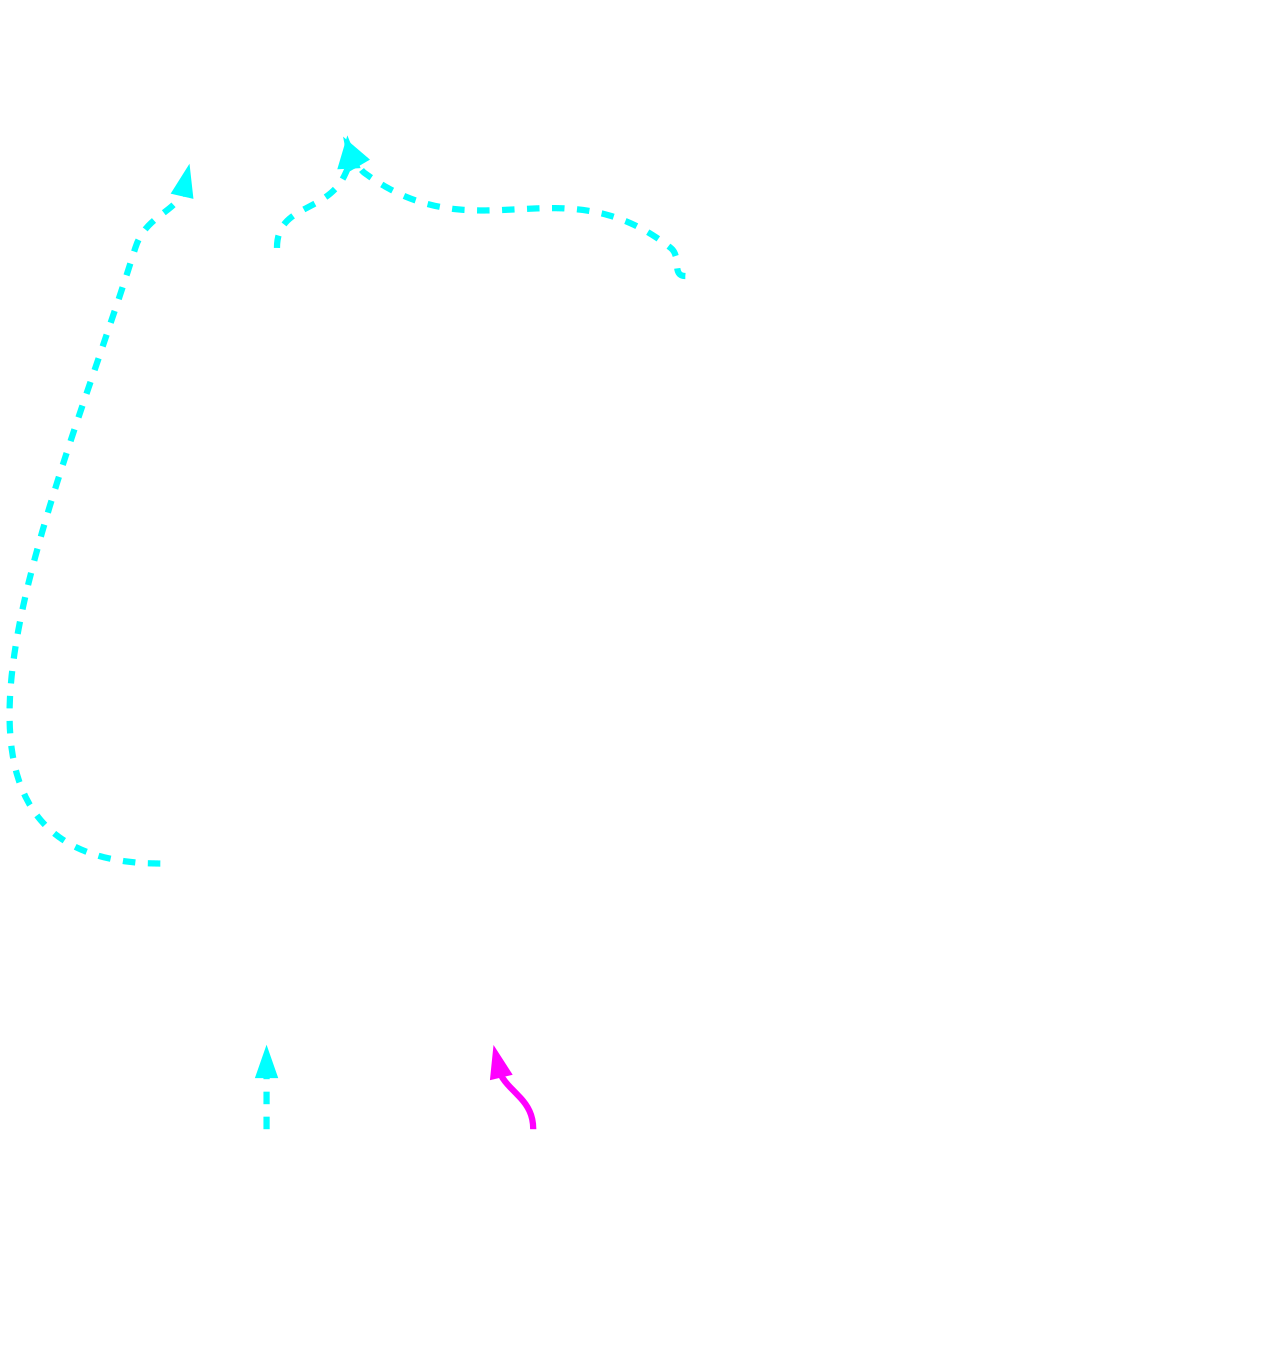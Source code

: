 digraph "isel input for foo:" {
	rankdir="BT";
	bgcolor="transparent";

	Node0x36a34b0 [shape=record,shape=Mrecord,label="{EntryToken [ID=0]|0x36a34b0|{<d0>ch}}", penwidth=3,color="white",fontname="Calibri",fontsize=16,fontcolor="white"];
	Node0x36c8cd0 [shape=record,shape=Mrecord,label="{Register %vreg0 [ID=1]|0x36c8cd0|{<d0>i32}}", penwidth=3,color="white",fontname="Calibri",fontsize=16,fontcolor="white"];
	Node0x36c8ee0 [shape=record,shape=Mrecord,label="{Register %vreg1 [ID=2]|0x36c8ee0|{<d0>i32}}", penwidth=3,color="white",fontname="Calibri",fontsize=16,fontcolor="white"];
	Node0x36c91f8 [shape=record,shape=Mrecord,label="{Register %R0 [ID=3]|0x36c91f8|{<d0>i32}}", penwidth=3,color="white",fontname="Calibri",fontsize=16,fontcolor="white"];
	Node0x36c8dd8 [shape=record,shape=Mrecord,label="{{<s0>0|<s1>1}|CopyFromReg [ORD=1] [ID=4]|0x36c8dd8|{<d0>i32|<d1>ch}}", penwidth=3,color="white",fontname="Calibri",fontsize=16,fontcolor="white"];
	Node0x36c8dd8:s0 -> Node0x36a34b0:d0[style=dashed, penwidth=3,color="cyan",fontname="Calibri",fontsize=16,fontcolor="white"];
	Node0x36c8dd8:s1 -> Node0x36c8cd0:d0[style=dashed, penwidth=3,color="white",fontname="Calibri",fontsize=16,fontcolor="white"];
	Node0x36c8fe8 [shape=record,shape=Mrecord,label="{{<s0>0|<s1>1}|CopyFromReg [ORD=1] [ID=5]|0x36c8fe8|{<d0>i32|<d1>ch}}", penwidth=3,color="white",fontname="Calibri",fontsize=16,fontcolor="white"];
	Node0x36c8fe8:s0 -> Node0x36a34b0:d0[style=dashed, penwidth=3,color="cyan",fontname="Calibri",fontsize=16,fontcolor="white"];
	Node0x36c8fe8:s1 -> Node0x36c8ee0:d0[style=dashed, penwidth=3,color="white",fontname="Calibri",fontsize=16,fontcolor="white"];
	Node0x36c90f0 [shape=record,shape=Mrecord,label="{{<s0>0|<s1>1}|add [ORD=2] [ID=6]|0x36c90f0|{<d0>i32}}", penwidth=3,color="white",fontname="Calibri",fontsize=16,fontcolor="white"];
	Node0x36c90f0:s0 -> Node0x36c8dd8:d0[style=dashed, penwidth=3,color="white",fontname="Calibri",fontsize=16,fontcolor="white"];
	Node0x36c90f0:s1 -> Node0x36c8fe8:d0[style=dashed, penwidth=3,color="white",fontname="Calibri",fontsize=16,fontcolor="white"];
	Node0x36c9300 [shape=record,shape=Mrecord,label="{{<s0>0|<s1>2|<s2>1}|CopyToReg [ORD=3] [ID=7]|0x36c9300|{<d0>ch|<d1>glue}}", penwidth=3,color="white",fontname="Calibri",fontsize=16,fontcolor="white"];
	Node0x36c9300:s0 -> Node0x36a34b0:d0[style=dashed, penwidth=3,color="cyan",fontname="Calibri",fontsize=16,fontcolor="white"];
	Node0x36c9300:s2 -> Node0x36c91f8:d0[style=dashed, penwidth=3,color="white",fontname="Calibri",fontsize=16,fontcolor="white"];
	Node0x36c9300:s1 -> Node0x36c90f0:d0[style=dashed, penwidth=3,color="white",fontname="Calibri",fontsize=16,fontcolor="white"];
	Node0x36c9408 [shape=record,shape=Mrecord,label="{{<s0>0|<s1>1|<s2>2}|RetFlag [ORD=3] [ID=8]|0x36c9408|{<d0>ch}}", penwidth=3,color="white",fontname="Calibri",fontsize=16,fontcolor="white"];
	Node0x36c9408:s0 -> Node0x36c9300:d0[style=dashed, penwidth=3,color="cyan",fontname="Calibri",fontsize=16,fontcolor="white"];
	Node0x36c9408:s1 -> Node0x36c91f8:d0[style=dashed, penwidth=3,color="white",fontname="Calibri",fontsize=16,fontcolor="white"];
	Node0x36c9408:s2 -> Node0x36c9300:d1[style=bold, penwidth=3,color="magenta",fontname="Calibri",fontsize=16,fontcolor="white"];
}
